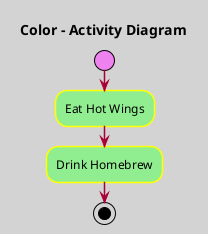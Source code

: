 @startuml Samples

    ' ================================= TWEAKS =================================
    skin rose
    skinparam classFontName Calibri
    skinparam shadowing false
    ' --------------------------------------------------------------------------

    title Color - Activity Diagram 

    skinparam backgroundColor LightGray

    ' En este caso, si ponemos la primera llave estilo C#, tira error.
    skinparam activity {
        StartColor Violet
        EndColor Blue
        BackgroundColor LightGreen
        BorderColor Yellow
    }

    start

    :Eat Hot Wings;

    :Drink Homebrew;

    stop

@enduml